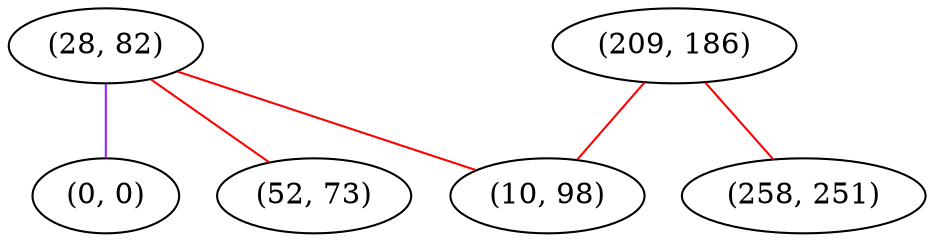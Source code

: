 graph "" {
"(28, 82)";
"(0, 0)";
"(52, 73)";
"(209, 186)";
"(258, 251)";
"(10, 98)";
"(28, 82)" -- "(0, 0)"  [color=purple, key=0, weight=4];
"(28, 82)" -- "(52, 73)"  [color=red, key=0, weight=1];
"(28, 82)" -- "(10, 98)"  [color=red, key=0, weight=1];
"(209, 186)" -- "(258, 251)"  [color=red, key=0, weight=1];
"(209, 186)" -- "(10, 98)"  [color=red, key=0, weight=1];
}
